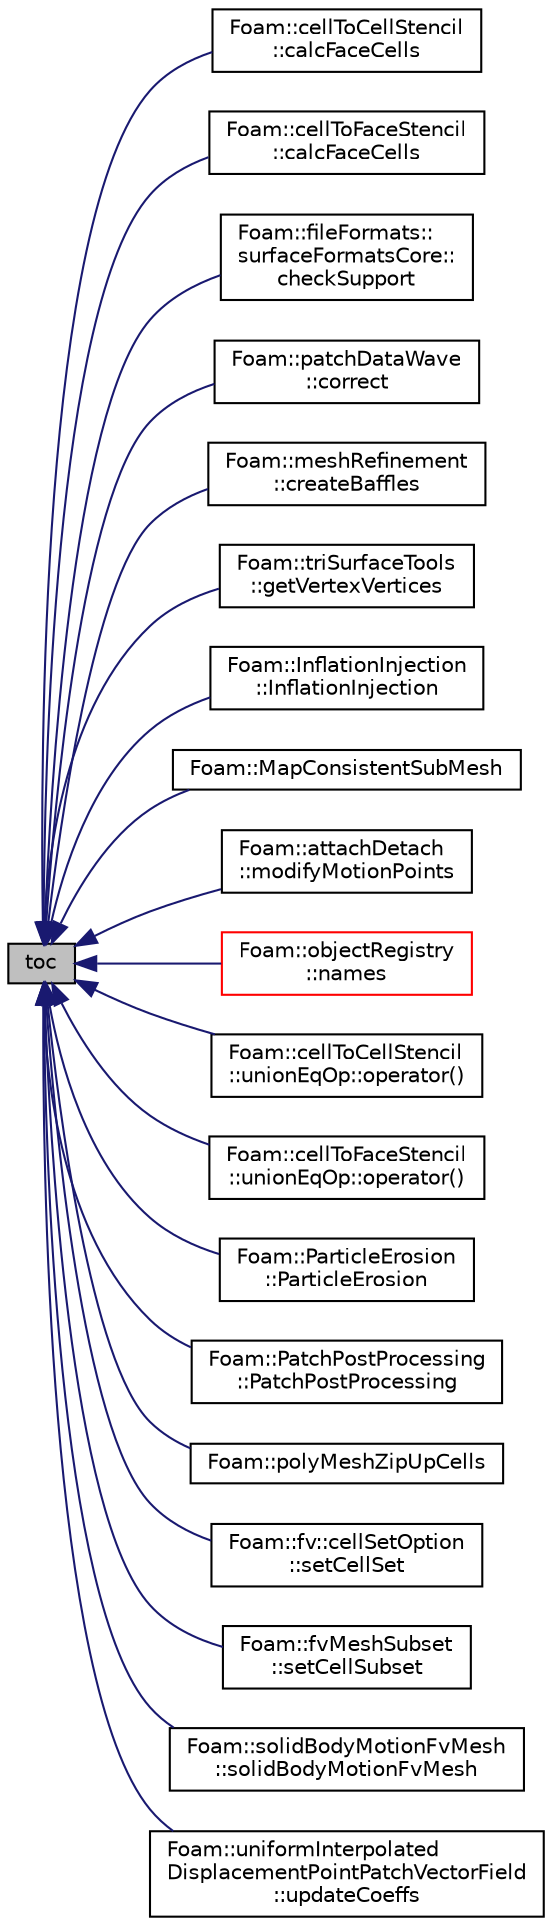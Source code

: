 digraph "toc"
{
  bgcolor="transparent";
  edge [fontname="Helvetica",fontsize="10",labelfontname="Helvetica",labelfontsize="10"];
  node [fontname="Helvetica",fontsize="10",shape=record];
  rankdir="LR";
  Node1 [label="toc",height=0.2,width=0.4,color="black", fillcolor="grey75", style="filled", fontcolor="black"];
  Node1 -> Node2 [dir="back",color="midnightblue",fontsize="10",style="solid",fontname="Helvetica"];
  Node2 [label="Foam::cellToCellStencil\l::calcFaceCells",height=0.2,width=0.4,color="black",URL="$a00241.html#a5eb20a7a279b88dc946a1c9f06e35a3a",tooltip="Collect cell neighbours of faces in global numbering. "];
  Node1 -> Node3 [dir="back",color="midnightblue",fontsize="10",style="solid",fontname="Helvetica"];
  Node3 [label="Foam::cellToFaceStencil\l::calcFaceCells",height=0.2,width=0.4,color="black",URL="$a00243.html#a5eb20a7a279b88dc946a1c9f06e35a3a",tooltip="Collect cell neighbours of faces in global numbering. "];
  Node1 -> Node4 [dir="back",color="midnightblue",fontsize="10",style="solid",fontname="Helvetica"];
  Node4 [label="Foam::fileFormats::\lsurfaceFormatsCore::\lcheckSupport",height=0.2,width=0.4,color="black",URL="$a02478.html#adc9c27fa793257f88a57c1a24e3a7dfd"];
  Node1 -> Node5 [dir="back",color="midnightblue",fontsize="10",style="solid",fontname="Helvetica"];
  Node5 [label="Foam::patchDataWave\l::correct",height=0.2,width=0.4,color="black",URL="$a01788.html#a3ae44b28050c3aa494c1d8e18cf618c1",tooltip="Correct for mesh geom/topo changes. "];
  Node1 -> Node6 [dir="back",color="midnightblue",fontsize="10",style="solid",fontname="Helvetica"];
  Node6 [label="Foam::meshRefinement\l::createBaffles",height=0.2,width=0.4,color="black",URL="$a01469.html#adf59ba1ba1060862e3274059692eea57",tooltip="Create baffle for every internal face where ownPatch != -1. "];
  Node1 -> Node7 [dir="back",color="midnightblue",fontsize="10",style="solid",fontname="Helvetica"];
  Node7 [label="Foam::triSurfaceTools\l::getVertexVertices",height=0.2,width=0.4,color="black",URL="$a02689.html#af8c8a35e91aeac5ecf9a34f607d2c035",tooltip="Get all vertices (local numbering) connected to vertices of edge. "];
  Node1 -> Node8 [dir="back",color="midnightblue",fontsize="10",style="solid",fontname="Helvetica"];
  Node8 [label="Foam::InflationInjection\l::InflationInjection",height=0.2,width=0.4,color="black",URL="$a01093.html#a507ed754c52ed201d90a2c3fe5f09add",tooltip="Construct from dictionary. "];
  Node1 -> Node9 [dir="back",color="midnightblue",fontsize="10",style="solid",fontname="Helvetica"];
  Node9 [label="Foam::MapConsistentSubMesh",height=0.2,width=0.4,color="black",URL="$a10725.html#a0744407d0db1d6f4d7b5872e802cace5"];
  Node1 -> Node10 [dir="back",color="midnightblue",fontsize="10",style="solid",fontname="Helvetica"];
  Node10 [label="Foam::attachDetach\l::modifyMotionPoints",height=0.2,width=0.4,color="black",URL="$a00081.html#a4a962b56dd7cf30972c468258fa888e5",tooltip="Modify motion points to comply with the topological change. "];
  Node1 -> Node11 [dir="back",color="midnightblue",fontsize="10",style="solid",fontname="Helvetica"];
  Node11 [label="Foam::objectRegistry\l::names",height=0.2,width=0.4,color="red",URL="$a01688.html#a627bcef4e891104ff8192574b673920b",tooltip="Return the list of names of the IOobjects. "];
  Node1 -> Node12 [dir="back",color="midnightblue",fontsize="10",style="solid",fontname="Helvetica"];
  Node12 [label="Foam::cellToCellStencil\l::unionEqOp::operator()",height=0.2,width=0.4,color="black",URL="$a02755.html#a92a6c3d8c0dfc3d405e530d1eae20e92"];
  Node1 -> Node13 [dir="back",color="midnightblue",fontsize="10",style="solid",fontname="Helvetica"];
  Node13 [label="Foam::cellToFaceStencil\l::unionEqOp::operator()",height=0.2,width=0.4,color="black",URL="$a02756.html#a92a6c3d8c0dfc3d405e530d1eae20e92"];
  Node1 -> Node14 [dir="back",color="midnightblue",fontsize="10",style="solid",fontname="Helvetica"];
  Node14 [label="Foam::ParticleErosion\l::ParticleErosion",height=0.2,width=0.4,color="black",URL="$a01776.html#af862d1f9fc1c1329ac6c1c3ee1871b03",tooltip="Construct from dictionary. "];
  Node1 -> Node15 [dir="back",color="midnightblue",fontsize="10",style="solid",fontname="Helvetica"];
  Node15 [label="Foam::PatchPostProcessing\l::PatchPostProcessing",height=0.2,width=0.4,color="black",URL="$a01810.html#a39d7727e0fbc503605e0e3e4ef6b79e9",tooltip="Construct from dictionary. "];
  Node1 -> Node16 [dir="back",color="midnightblue",fontsize="10",style="solid",fontname="Helvetica"];
  Node16 [label="Foam::polyMeshZipUpCells",height=0.2,width=0.4,color="black",URL="$a10725.html#ab957fb2d74d8de84991a6246e876ecd2"];
  Node1 -> Node17 [dir="back",color="midnightblue",fontsize="10",style="solid",fontname="Helvetica"];
  Node17 [label="Foam::fv::cellSetOption\l::setCellSet",height=0.2,width=0.4,color="black",URL="$a00228.html#a19d771929ff982b0089ef6c02f6720fd",tooltip="Set the cell set based on the user input selection mode. "];
  Node1 -> Node18 [dir="back",color="midnightblue",fontsize="10",style="solid",fontname="Helvetica"];
  Node18 [label="Foam::fvMeshSubset\l::setCellSubset",height=0.2,width=0.4,color="black",URL="$a00881.html#a7007bf1daafcf75caa93fdb67143236e",tooltip="Set the subset. Create \"oldInternalFaces\" patch for exposed. "];
  Node1 -> Node19 [dir="back",color="midnightblue",fontsize="10",style="solid",fontname="Helvetica"];
  Node19 [label="Foam::solidBodyMotionFvMesh\l::solidBodyMotionFvMesh",height=0.2,width=0.4,color="black",URL="$a02364.html#af7e61ff685d96a6e136432a028e3e50d",tooltip="Construct from IOobject. "];
  Node1 -> Node20 [dir="back",color="midnightblue",fontsize="10",style="solid",fontname="Helvetica"];
  Node20 [label="Foam::uniformInterpolated\lDisplacementPointPatchVectorField\l::updateCoeffs",height=0.2,width=0.4,color="black",URL="$a02748.html#a7e24eafac629d3733181cd942d4c902f",tooltip="Update the coefficients associated with the patch field. "];
}
